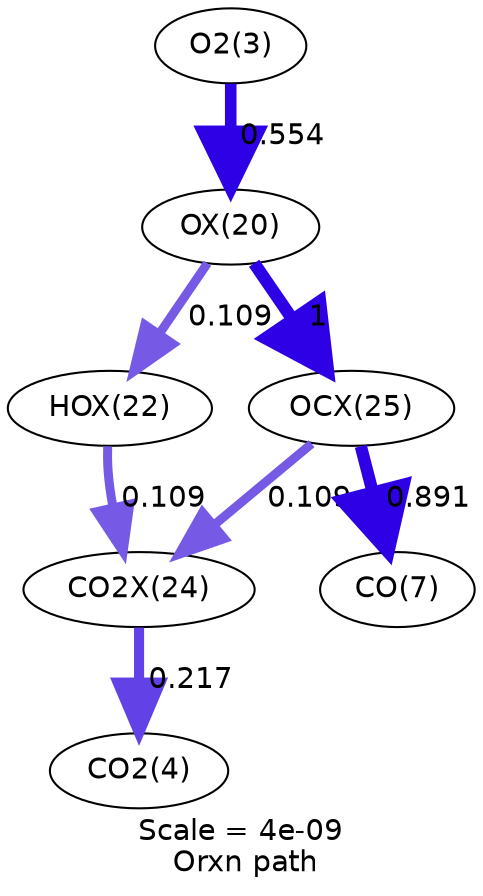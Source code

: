digraph reaction_paths {
center=1;
s4 -> s22[fontname="Helvetica", style="setlinewidth(5.55)", arrowsize=2.78, color="0.7, 1.05, 0.9"
, label=" 0.554"];
s22 -> s24[fontname="Helvetica", style="setlinewidth(4.32)", arrowsize=2.16, color="0.7, 0.609, 0.9"
, label=" 0.109"];
s22 -> s27[fontname="Helvetica", style="setlinewidth(6)", arrowsize=3, color="0.7, 1.5, 0.9"
, label=" 1"];
s24 -> s26[fontname="Helvetica", style="setlinewidth(4.32)", arrowsize=2.16, color="0.7, 0.609, 0.9"
, label=" 0.109"];
s26 -> s5[fontname="Helvetica", style="setlinewidth(4.85)", arrowsize=2.42, color="0.7, 0.717, 0.9"
, label=" 0.217"];
s27 -> s26[fontname="Helvetica", style="setlinewidth(4.32)", arrowsize=2.16, color="0.7, 0.609, 0.9"
, label=" 0.109"];
s27 -> s8[fontname="Helvetica", style="setlinewidth(5.91)", arrowsize=2.96, color="0.7, 1.39, 0.9"
, label=" 0.891"];
s4 [ fontname="Helvetica", label="O2(3)"];
s5 [ fontname="Helvetica", label="CO2(4)"];
s8 [ fontname="Helvetica", label="CO(7)"];
s22 [ fontname="Helvetica", label="OX(20)"];
s24 [ fontname="Helvetica", label="HOX(22)"];
s26 [ fontname="Helvetica", label="CO2X(24)"];
s27 [ fontname="Helvetica", label="OCX(25)"];
 label = "Scale = 4e-09\l Orxn path";
 fontname = "Helvetica";
}
